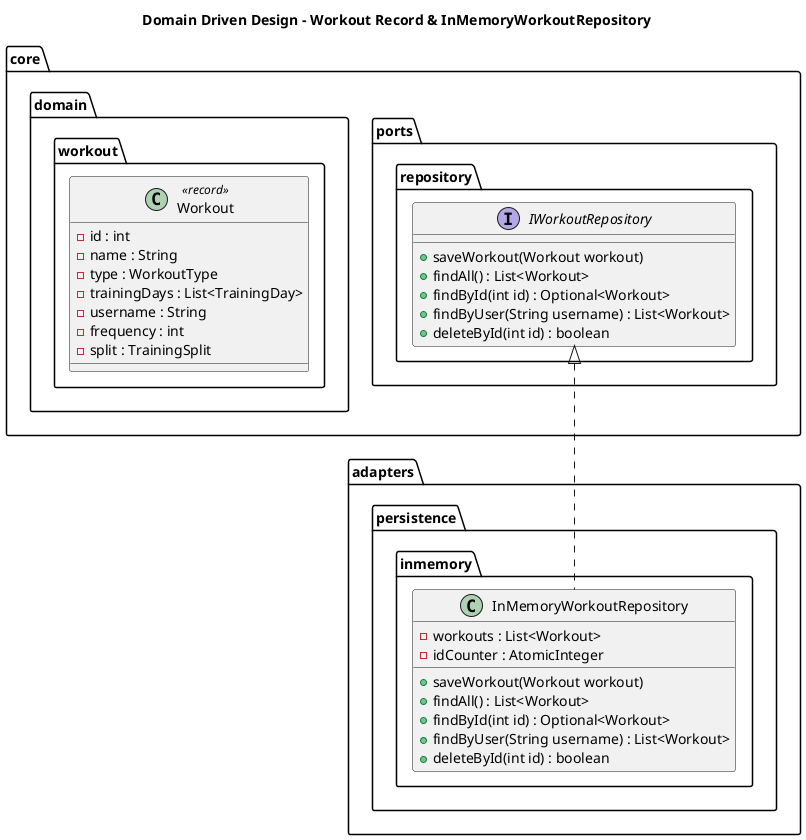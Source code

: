 @startuml repository
title Domain Driven Design – Workout Record & InMemoryWorkoutRepository

package "core.ports.repository" {
  interface IWorkoutRepository {
    + saveWorkout(Workout workout)
    + findAll() : List<Workout>
    + findById(int id) : Optional<Workout>
    + findByUser(String username) : List<Workout>
    + deleteById(int id) : boolean
  }
}

package "core.domain.workout" {
  class Workout <<record>> {
    - id : int
    - name : String
    - type : WorkoutType
    - trainingDays : List<TrainingDay>
    - username : String
    - frequency : int
    - split : TrainingSplit
  }
}

package "adapters.persistence.inmemory" {
  class InMemoryWorkoutRepository {
    - workouts : List<Workout>
    - idCounter : AtomicInteger
    + saveWorkout(Workout workout)
    + findAll() : List<Workout>
    + findById(int id) : Optional<Workout>
    + findByUser(String username) : List<Workout>
    + deleteById(int id) : boolean
  }
}

IWorkoutRepository <|.. InMemoryWorkoutRepository

@enduml
